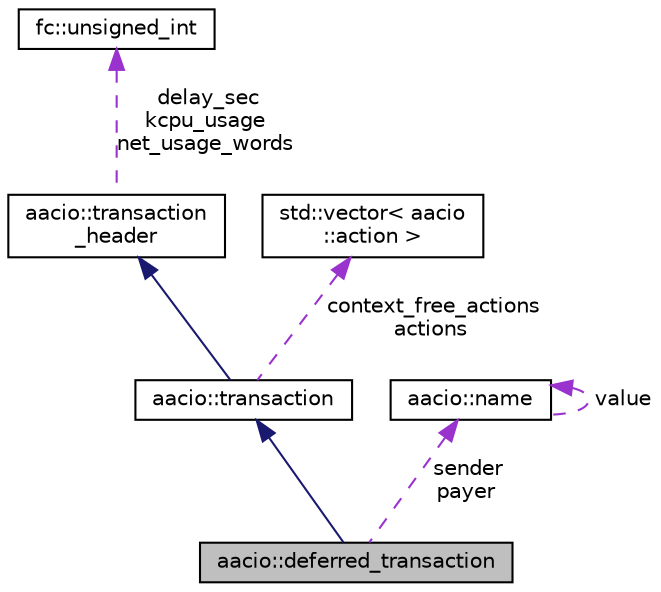 digraph "aacio::deferred_transaction"
{
  edge [fontname="Helvetica",fontsize="10",labelfontname="Helvetica",labelfontsize="10"];
  node [fontname="Helvetica",fontsize="10",shape=record];
  Node3 [label="aacio::deferred_transaction",height=0.2,width=0.4,color="black", fillcolor="grey75", style="filled", fontcolor="black"];
  Node4 -> Node3 [dir="back",color="midnightblue",fontsize="10",style="solid"];
  Node4 [label="aacio::transaction",height=0.2,width=0.4,color="black", fillcolor="white", style="filled",URL="$classaacio_1_1transaction.html"];
  Node5 -> Node4 [dir="back",color="midnightblue",fontsize="10",style="solid"];
  Node5 [label="aacio::transaction\l_header",height=0.2,width=0.4,color="black", fillcolor="white", style="filled",URL="$classaacio_1_1transaction__header.html"];
  Node6 -> Node5 [dir="back",color="darkorchid3",fontsize="10",style="dashed",label=" delay_sec\nkcpu_usage\nnet_usage_words" ];
  Node6 [label="fc::unsigned_int",height=0.2,width=0.4,color="black", fillcolor="white", style="filled",URL="$structfc_1_1unsigned__int.html"];
  Node7 -> Node4 [dir="back",color="darkorchid3",fontsize="10",style="dashed",label=" context_free_actions\nactions" ];
  Node7 [label="std::vector\< aacio\l::action \>",height=0.2,width=0.4,color="black", fillcolor="white", style="filled",URL="$classstd_1_1vector.html"];
  Node8 -> Node3 [dir="back",color="darkorchid3",fontsize="10",style="dashed",label=" sender\npayer" ];
  Node8 [label="aacio::name",height=0.2,width=0.4,color="black", fillcolor="white", style="filled",URL="$structaacio_1_1name.html",tooltip="wraps a uint64_t to ensure it is only passed to methods that expect a Name "];
  Node8 -> Node8 [dir="back",color="darkorchid3",fontsize="10",style="dashed",label=" value" ];
}
